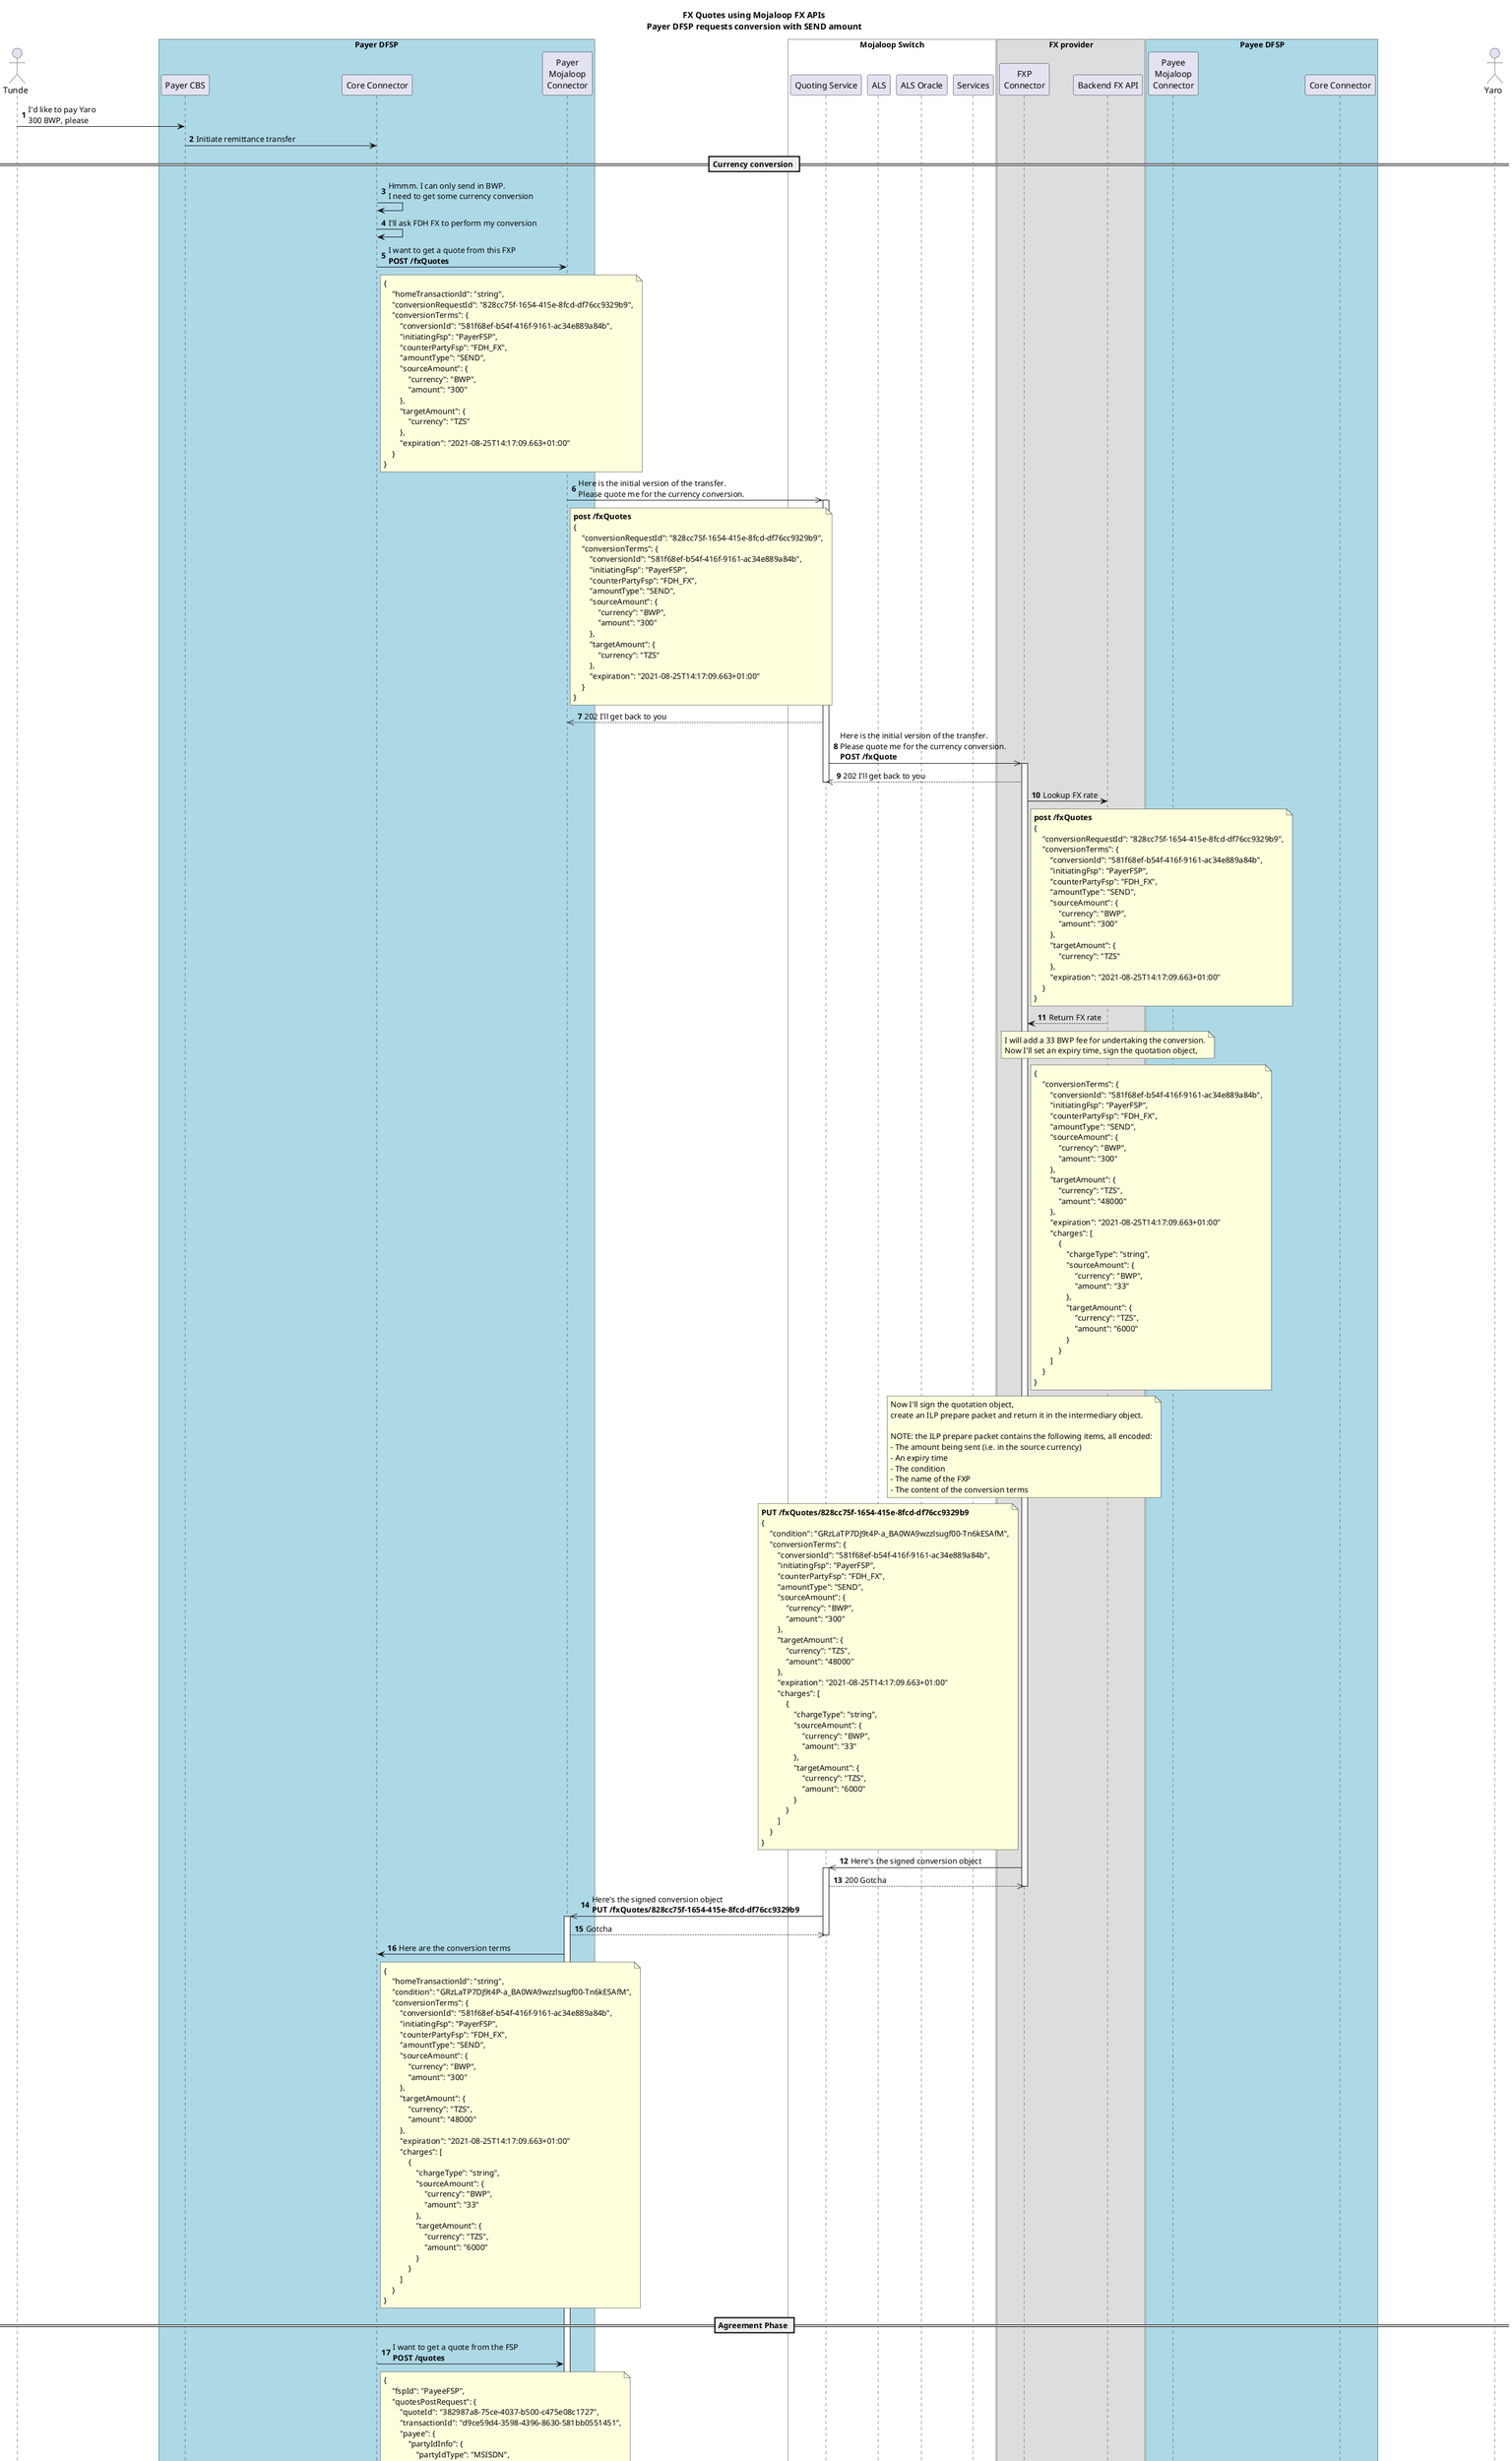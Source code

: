@startuml fxquotes

!$simplified = false
!$shortCutSingleFXP = false
!$hideSwitchDetail = false
!$advancedCoreConnectorFlow = true
!$senderName = "Tunde"
!$senderFirstName = "Tunde"
!$senderMiddleName = ""
!$senderLastName = ""
!$senderDOB = "1966-06-16"
!$receiverName = "Yaro"
!$receiverFirstName = "Yaro"
!$receiverMiddleName = ""
!$receiverLastName = ""
!$receiverDOB = "1966-06-16"
!$payerCurrency = "BWP"
!$payeeCurrency = "TZS"
!$payerFSPID = "PayerFSP"
!$payeeFSPID = "PayeeFSP"
!$fxpID = "FDH_FX"
!$payerMSISDN = "26787654321"
!$payeeMSISDN = "2551234567890"
!$payeeReceiveAmount = "44000"
!$payerSendAmount = "300"
!$payeeFee = "4000"
!$targetAmount = "48000"
!$fxpChargesSource = "33"
!$fxpChargesTarget = "6000"
!$fxpSourceAmount = "300"
!$fxpTargetAmount = "48000"
!$totalChargesSourceCurrency = "55"
!$totalChargesTargetCurrency = "10000"
!$conversionRequestId = "828cc75f-1654-415e-8fcd-df76cc9329b9"
!$conversionId = "581f68ef-b54f-416f-9161-ac34e889a84b"
!$homeTransactionId = "string"
!$quoteId = "382987a8-75ce-4037-b500-c475e08c1727"
!$transactionId = "d9ce59d4-3598-4396-8630-581bb0551451"
!$quotePayerExpiration = "2021-08-25T14:17:09.663+01:00"
!$quotePayeeExpiration = "2021-08-25T14:17:09.663+01:00"
!$commitRequestId = "77c9d78d-c26a-4474-8b3c-99b96a814bfc"
!$determiningTransferId = "d9ce59d4-3598-4396-8630-581bb0551451"
!$transferId = "d9ce59d4-3598-4396-8630-581bb0551451"
!$fxCondition = "GRzLaTP7DJ9t4P-a_BA0WA9wzzlsugf00-Tn6kESAfM"
!$condition = "HOr22-H3AfTDHrSkPjJtVPRdKouuMkDXTR4ejlQa8Ks"

title FX Quotes using Mojaloop FX APIs\nPayer DFSP requests conversion with SEND amount
actor "$senderName" as A1
box "Payer DFSP" #LightBlue  
  participant "Payer CBS" as PayerCBS
  participant "Core Connector" as PayerCC
  participant "Payer\nMojaloop\nConnector" as D1
end box

box "Mojaloop Switch" #White
    participant "Quoting Service" as QS
    participant "ALS" as ALS
    participant "ALS Oracle" as ALSOracle
    participant "Services" as Services
end box

box "FX provider"  
  participant "FXP\nConnector" as FXP
  participant "Backend FX API" as FXPBackend
end box

box "Payee DFSP" #LightBlue   
  participant "Payee\nMojaloop\nConnector" as D2
  participant "Core Connector" as PayeeCC
end box

actor "$receiverName" as A2
autonumber

A1->PayerCBS:I'd like to pay $receiverName\n$payerSendAmount $payerCurrency, please
PayerCBS->PayerCC: Initiate remittance transfer

!if ($shortCutSingleFXP != true)
== Currency conversion ==

!if ($advancedCoreConnectorFlow != true)
PayerCC->>D1:Get quotation\n**PUT /transfers/$transferId**
note right of PayerCC
{
    "acceptParty": true
}
end note
!else
PayerCC->PayerCC:Hmmm. I can only send in $payerCurrency.\nI need to get some currency conversion
!endif

PayerCC->PayerCC:I'll ask FDH FX to perform my conversion
PayerCC->D1: I want to get a quote from this FXP\n**POST /fxQuotes**
    !if ($simplified != true)
        note right of PayerCC
        {
            "homeTransactionId": "$homeTransactionId",
            "conversionRequestId": "$conversionRequestId",
            "conversionTerms": {
                "conversionId": "$conversionId",
                "initiatingFsp": "$payerFSPID",
                "counterPartyFsp": "$fxpID",
                "amountType": "SEND",
                "sourceAmount": {
                    "currency": "$payerCurrency",
                    "amount": "$payerSendAmount"
                },
                "targetAmount": {
                    "currency": "$payeeCurrency"
                },
                "expiration": "2021-08-25T14:17:09.663+01:00"
            }
        }
        end note
    !endif
!endif

deactivate QS


!if ($shortCutSingleFXP != true)
D1->>QS:Here is the initial version of the transfer.\nPlease quote me for the currency conversion.
!else
D1->>FXP:Here is the initial version of the transfer.\nPlease quote me for the currency conversion.
!endif
note right of D1
    **post /fxQuotes**
    {
        "conversionRequestId": "$conversionRequestId",
        "conversionTerms": {
            "conversionId": "$conversionId",
            "initiatingFsp": "$payerFSPID",
            "counterPartyFsp": "$fxpID",
            "amountType": "SEND",
            "sourceAmount": {
                "currency": "$payerCurrency",
                "amount": "$payerSendAmount"
            },
            "targetAmount": {
                "currency": "$payeeCurrency"
            },
            "expiration": "2021-08-25T14:17:09.663+01:00"
        }
    }
end note
!if ($shortCutSingleFXP != true)
activate QS
!if ($simplified != true)
QS-->>D1:202 I'll get back to you
!endif
deactivate D1
QS->>FXP:Here is the initial version of the transfer.\nPlease quote me for the currency conversion.\n**POST /fxQuote**
activate FXP
!if ($simplified != true)
FXP-->>QS:202 I'll get back to you
!endif
deactivate QS
!else
!if ($simplified != true)
FXP-->>D1:202 I'll get back to you
!endif
!endif
FXP->FXPBackend:Lookup FX rate
!if ($simplified != true)
note right of FXP
    **post /fxQuotes**
    {
        "conversionRequestId": "$conversionRequestId",
        "conversionTerms": {
            "conversionId": "$conversionId",
            "initiatingFsp": "$payerFSPID",
            "counterPartyFsp": "$fxpID",
            "amountType": "SEND",
            "sourceAmount": {
                "currency": "$payerCurrency",
                "amount": "$payerSendAmount"
            },
            "targetAmount": {
                "currency": "$payeeCurrency"
            },
            "expiration": "2021-08-25T14:17:09.663+01:00"
        }
    }
end note
!endif
FXPBackend-->FXP:Return FX rate
note over FXPBackend
    I will add a $fxpChargesSource $payerCurrency fee for undertaking the conversion.
    Now I'll set an expiry time, sign the quotation object,
end note
!if ($simplified != true)
note right of FXP
    {
        "conversionTerms": {
            "conversionId": "$conversionId",
            "initiatingFsp": "$payerFSPID",
            "counterPartyFsp": "$fxpID",
            "amountType": "SEND",
            "sourceAmount": {
                "currency": "$payerCurrency",
                "amount": "$fxpSourceAmount"
            },
            "targetAmount": {
                "currency": "$payeeCurrency",
                "amount": "$fxpTargetAmount"
            },
            "expiration": "2021-08-25T14:17:09.663+01:00"
            "charges": [
                {
                    "chargeType": "string",
                    "sourceAmount": {
                        "currency": "$payerCurrency",
                        "amount": "$fxpChargesSource"
                    },
                    "targetAmount": {
                        "currency": "$payeeCurrency",
                        "amount": "$fxpChargesTarget"
                    }
                }
            ]
        }
    }
end note
!endif

note over FXP
    Now I'll sign the quotation object,
    create an ILP prepare packet and return it in the intermediary object.

    NOTE: the ILP prepare packet contains the following items, all encoded:
    - The amount being sent (i.e. in the source currency)
    - An expiry time
    - The condition
    - The name of the FXP
    - The content of the conversion terms
end note

note left of FXP
    **PUT /fxQuotes/$conversionRequestId**
    {
        "condition": "$fxCondition",
        "conversionTerms": {
            "conversionId": "$conversionId",
            "initiatingFsp": "$payerFSPID",
            "counterPartyFsp": "$fxpID",
            "amountType": "SEND",
            "sourceAmount": {
                "currency": "$payerCurrency",
                "amount": "$fxpSourceAmount"
            },
            "targetAmount": {
                "currency": "$payeeCurrency",
                "amount": "$fxpTargetAmount"
            },
            "expiration": "2021-08-25T14:17:09.663+01:00"
            "charges": [
                {
                    "chargeType": "string",
                    "sourceAmount": {
                        "currency": "$payerCurrency",
                        "amount": "$fxpChargesSource"
                    },
                    "targetAmount": {
                        "currency": "$payeeCurrency",
                        "amount": "$fxpChargesTarget"
                    }
                }
            ]
        }
    }
end note
!if ($shortCutSingleFXP != true)
FXP->>QS:Here's the signed conversion object
activate QS
!if ($simplified != true)
QS-->>FXP:200 Gotcha
!endif
deactivate FXP
QS->>D1:Here's the signed conversion object\n**PUT /fxQuotes/$conversionRequestId**
activate D1
!if ($simplified != true)
D1-->>QS:Gotcha
!endif
deactivate QS
!else
FXP-->>D1:Here's the signed conversion object\n**PUT /fxQuotes/$conversionRequestId**
!if ($simplified != true)
D1-->>FXP:202 I'll get back to you
!endif
activate D1
!endif


!if ($advancedCoreConnectorFlow != true)
    D1-->PayerCC: Here are the conversion terms
    note right of PayerCC
    {
        "transferId": "$transferId",
            "homeTransactionId": "$homeTransactionId",
            "from": {
                "dateOfBirth": "$senderDOB",
                "displayName": "$senderName",
                "firstName": "$senderFirstName",
                "middleName": "$senderMiddleName",
                "lastName": "$senderLastName"
                "fspId": "$payerFSPID",
                "idType": "MSISDN",
                "idValue": "$payerMSISDN"
            },
            "to": {
                "type": "CONSUMER",
                "idType": "MSISDN",
                "idValue": "$payeeMSISDN",
                "displayName": "$receiverName",
                "firstName": "$receiverFirstName",
                "middleName": "$receiverMiddleName",
                "lastName": "$receiverLastName"
                "dateOfBirth": "$receiverDOB",

                "fspId": "$payeeFSPID"
                "supportedCurrencies": [ "$payeeCurrency" ]
                "kycInformation": "<Encrypted KYC Data>"
            },
            "amountType": "SEND",
            "currency": "$payerCurrency",
            "amount": "$payerSendAmount"
            "currentState": "**WAITING_FOR_CONVERSION_ACCEPTANCE**",
            "getPartiesResponse": {
                <Same as the previous responses>
            },
            "conversionRequestId": "$conversionRequestId",
            "fxQuotesResponse": {
                "body": {
                    "condition": "$fxCondition",
                    "conversionTerms": {
                        "conversionId": "$conversionId",
                        "initiatingFsp": "$payerFSPID",
                        "counterPartyFsp": "$fxpID",
                        "amountType": "SEND",
                        "sourceAmount": {
                            "currency": "$payerCurrency",
                            "amount": "$fxpSourceAmount"
                        },
                        "targetAmount": {
                            "currency": "$payeeCurrency",
                            "amount": "$fxpTargetAmount"
                        },
                        "expiration": "2021-08-25T14:17:09.663+01:00"
                        "charges": [
                            {
                                "chargeType": "string",
                                "sourceAmount": {
                                    "currency": "$payerCurrency",
                                    "amount": "$fxpChargesSource"
                                },
                                "targetAmount": {
                                    "currency": "$payeeCurrency",
                                    "amount": "$fxpChargesTarget"
                                }
                            }
                        ]
                    }
                },
                "headers": {}
            },
            "fxQuotesResponseSource": "$payeeFSPID",
        }
    end note
!else
    D1->PayerCC: Here are the conversion terms
    !if ($simplified != true)
        note right of PayerCC
        {
            "homeTransactionId": "$homeTransactionId",
            "condition": "$fxCondition",
            "conversionTerms": {
                "conversionId": "$conversionId",
                "initiatingFsp": "$payerFSPID",
                "counterPartyFsp": "$fxpID",
                "amountType": "SEND",
                "sourceAmount": {
                    "currency": "$payerCurrency",
                    "amount": "$fxpSourceAmount"
                },
                "targetAmount": {
                    "currency": "$payeeCurrency",
                    "amount": "$fxpTargetAmount"
                },
                "expiration": "2021-08-25T14:17:09.663+01:00"
                "charges": [
                    {
                        "chargeType": "string",
                        "sourceAmount": {
                            "currency": "$payerCurrency",
                            "amount": "$fxpChargesSource"
                        },
                        "targetAmount": {
                            "currency": "$payeeCurrency",
                            "amount": "$fxpChargesTarget"
                        }
                    }
                ]
            }
        }
        end note
    !endif
!endif


== Agreement Phase ==


!if ($advancedCoreConnectorFlow != true)
PayerCC->D1: I want to get a quote from the FSP\nPUT /transfers
note right of PayerCC
{
    "acceptConversion": true
}
end note
!else
PayerCC->D1: I want to get a quote from the FSP\n**POST /quotes**
    !if ($simplified != true)
        note right of PayerCC
        {
            "fspId": "$payeeFSPID",
            "quotesPostRequest": {
                "quoteId": "$quoteId",
                "transactionId": "$transactionId",
                "payee": {
                    "partyIdInfo": {
                        "partyIdType": "MSISDN",
                        "partyIdentifier": "$payeeMSISDN",
                        "fspId": "$payeeFSPID"
                    },
                    "name": "$receiverName",
                    "personalInfo": {
                        "complexName": {
                        "firstName": "$receiverFirstName",
                        "middleName": "$receiverMiddleName",
                        "lastName": "$receiverLastName"
                        },
                        "dateOfBirth": "$receiverDOB",
                        "kycInformation": "<Encrypted KYC Data>"
                    },
                    "supportedCurrencies": [ "$payeeCurrency" ]
                },
                "payer": {
                    "partyIdInfo": {
                        "partyIdType": "MSISDN",
                        "partyIdentifier": "$payerMSISDN",
                        "fspId": "$payerFSPID"
                    },
                    "name": "$senderName",
                    "personalInfo": {
                        "complexName": {
                        "firstName": "$senderFirstName",
                        "middleName": "$senderMiddleName",
                        "lastName": "$senderLastName"
                        },
                        "dateOfBirth": "$senderDOB"
                    }
                },
                "amountType": "SEND",
                "amount": {
                    "currency": "$payeeCurrency",
                    "amount": "$fxpTargetAmount"
                },
                "converter": "PAYER",
                "expiration": "$quotePayerExpiration"
            }
        }
        end note
    !endif
!endif


D1->>QS:Please quote for a transfer which sends $fxpTargetAmount $payeeCurrency.\n**POST /quotes**
!if ($simplified != true)
note right of D1
POST /quotes

    {
        "quoteId": "$quoteId",
        "transactionId": "$transactionId",
        "payee": {
            "partyIdInfo": {
                "partyIdType": "MSISDN",
                "partyIdentifier": "$payeeMSISDN",
                "fspId": "$payeeFSPID"
            },
            "name": "$receiverName",
            "personalInfo": {
                "complexName": {
                "firstName": "$receiverFirstName",
                "middleName": "$receiverMiddleName",
                "lastName": "$receiverLastName"
                },
                "dateOfBirth": "$receiverDOB",
                "kycInformation": "<Encrypted KYC Data>"
            },
            "supportedCurrencies": [ "$payeeCurrency" ]
        },
        "payer": {
            "partyIdInfo": {
                "partyIdType": "MSISDN",
                "partyIdentifier": "$payerMSISDN",
                "fspId": "$payerFSPID"
            },
            "name": "$senderName",
            "personalInfo": {
                "complexName": {
                "firstName": "$senderFirstName",
                "middleName": "$senderMiddleName",
                "lastName": "$senderLastName"
                },
                "dateOfBirth": "$senderDOB"
            }
        },
        "amountType": "SEND",
        "amount": {
            "currency": "$payeeCurrency",
            "amount": "$fxpTargetAmount"
        },
        "converter": "PAYER",
        "expiration": "$quotePayerExpiration"
    }
end note
!endif
activate QS
!if ($simplified != true)
QS-->>D1:202 I'll get back to you
!endif

QS->>D2:**POST /quotes**
activate D2
!if ($simplified != true)
D2-->>QS:202 I'll get back to you
!endif
deactivate QS
D2->PayeeCC:**POST /quoterequests**
!if ($simplified != true)
note right of D2
{
    "quoteId": "$quoteId",
    "transactionId": "$transactionId",
    "payee": {
        "partyIdInfo": {
            "partyIdType": "MSISDN",
            "partyIdentifier": "$payeeMSISDN",
            "fspId": "$payeeFSPID"
        },
        "name": "$receiverName",
        "personalInfo": {
            "complexName": {
            "firstName": "$receiverFirstName",
            "middleName": "$receiverMiddleName",
            "lastName": "$receiverLastName"
            },
            "dateOfBirth": "$receiverDOB",
            "kycInformation": "<Encrypted KYC Data>"
        },
        "supportedCurrencies": [ "$payeeCurrency" ]
    },
    "payer": {
        "partyIdInfo": {
            "partyIdType": "MSISDN",
            "partyIdentifier": "$payerMSISDN",
            "fspId": "$payerFSPID"
        },
        "name": "$senderName",
        "personalInfo": {
            "complexName": {
            "firstName": "$senderFirstName",
            "middleName": "$senderMiddleName",
            "lastName": "$senderLastName"
            },
            "dateOfBirth": "$senderDOB"
        }
    },
    "amountType": "SEND",
    "amount": {
        "currency": "$payeeCurrency",
        "amount": "$fxpTargetAmount"
    },
    "converter": "PAYER",
    "expiration": "$quotePayerExpiration"
}
end note
!endif
PayeeCC->PayeeCC:OK, so I will charge $payeeFee $payeeCurrency for this.\nNow I create terms of the transfer
PayeeCC-->D2:Here are the terms
!if ($simplified != true)
note right of D2
{
    "quoteId": "$quoteId",
    "transactionId": "$transactionId",
    "payeeFspFeeAmount": "$payeeFee",
    "payeeFspFeeAmountCurrency": "$payeeCurrency",
    "payeeReceiveAmount": "$payeeReceiveAmount",
    "payeeReceiveAmountCurrency": "$payeeCurrency",
    "transferAmount": "$targetAmount",
    "transferAmountCurrency": "$payeeCurrency"
    "expiration": "$quotePayerExpiration"
}
end note
!endif
D2->D2:Now I will sign the transaction object
D2->>QS:Here's the signed quote
note left of D2
    **put /quotes/$quoteId**

    {
        "transferAmount": {
            "currency": "$payeeCurrency",
            "amount": "$targetAmount"
        },
        "payeeReceiveAmount": {
            "currency": "$payeeCurrency",
            "amount": "$payeeReceiveAmount"
        },
        "payeeFspFee": {
            "currency": "$payeeCurrency",
            "amount": "$payeeFee"
        },
        "expiration": "$quotePayeeExpiration",
        "ilpPacket": "
            <This is encoded transaction object. It contains data from quote request and response.>
        ",
        "condition": "$condition"
    }

end note
activate QS
!if ($simplified != true)
QS-->>D2:200 Gotcha
!endif
deactivate D2
QS->>D1:Here's the signed quote\n**PUT /quotes/382987a8-75ce-4037-b500-c475e08c1727**
activate D1
!if ($simplified != true)
D1-->>QS:200 Gotcha
!endif
deactivate QS
D1->D1:OK, I can see that there are going to be $payeeFee $payeeCurrency in charges.

== Sender Confirmation ==

!if ($advancedCoreConnectorFlow != true)
    D1-->PayerCC:Here's the quote for the transfer\nIt expires at $quotePayeeExpiration
    note right of PayerCC
    {
        "transferId": "$transferId",
            "homeTransactionId": "$homeTransactionId",
            "from": {
                "dateOfBirth": "$senderDOB",
                "displayName": "$senderName",
                "firstName": "$senderFirstName",
                "middleName": "$senderMiddleName",
                "lastName": "$senderLastName"
                "fspId": "$payerFSPID",
                "idType": "MSISDN",
                "idValue": "$payerMSISDN"
            },
            "to": {
                "type": "CONSUMER",
                "idType": "MSISDN",
                "idValue": "$payeeMSISDN",
                "displayName": "$receiverName",
                "firstName": "$receiverFirstName",
                "middleName": "$receiverMiddleName",
                "lastName": "$receiverLastName"
                "dateOfBirth": "$receiverDOB",

                "fspId": "$payeeFSPID"
                "supportedCurrencies": [ "$payeeCurrency" ]
                "kycInformation": "<Encrypted KYC Data>"
            },
            "amountType": "SEND",
            "currency": "$payerCurrency",
            "amount": "$payerSendAmount"
            "currentState": "**WAITING_FOR_QUOTE_ACCEPTANCE**",
            "getPartiesResponse": {
                <Same as the previous responses>
            },
            "conversionRequestId": "$conversionRequestId",
            "fxQuotesResponse": {
                <Same as the previous responses>
            },
            "fxQuotesResponseSource": "$payeeFSPID",
            "quoteId": "$quoteId",
            "quoteResponse": {
                "body": {
                    "transferAmount": {
                        "currency": "$payeeCurrency",
                        "amount": "$targetAmount"
                    },
                    "payeeReceiveAmount": {
                        "currency": "$payeeCurrency",
                        "amount": "$payeeReceiveAmount"
                    },
                    "payeeFspFee": {
                        "currency": "$payeeCurrency",
                        "amount": "$payeeFee"
                    },
                    "expiration": "$quotePayeeExpiration",
                    "ilpPacket": "
                        <This is encoded transaction object. It contains data from quote request and response.>
                    ",
                    "condition": "$condition"
                },
                "headers": {}
            },
            "quoteResponseSource": "$payeeFSPID",
        }
    end note
!else
   D1-->PayerCC:Here's the quote for the transfer\nIt expires at $quotePayeeExpiration
    !if ($simplified != true)
        note right of PayerCC
        {
            "quotes": {
                "body": {
                    "transferAmount": {
                        "currency": "$payeeCurrency",
                        "amount": "$targetAmount"
                    },
                    "payeeReceiveAmount": {
                        "currency": "$payeeCurrency",
                        "amount": "$payeeReceiveAmount"
                    },
                    "payeeFspFee": {
                        "currency": "$payeeCurrency",
                        "amount": "$payeeFee"
                    },
                    "expiration": "$quotePayeeExpiration",
                    "ilpPacket": "
                        <This is encoded transaction object. It contains data from quote request and response.>
                    ",
                    "condition": "$condition"
                },
                "headers": {}
            },
            "currentState": "COMPLETED"
        }
        end note
    !endif
!endif
PayerCC->PayerCBS:Here's the quote
PayerCBS->A1:Hi, $senderName: I can do the transfer.\nIt'll cost you $totalChargesSourceCurrency $payerCurrency($totalChargesTargetCurrency $payeeCurrency) in fees\nand $receiverName will receive\n$payeeReceiveAmount $payeeCurrency.\nLet me know if you want to go ahead
A1->PayerCBS:Great! Yes please, go ahead

PayerCBS->PayerCC: Payer has accepted the terms please proceed

@enduml